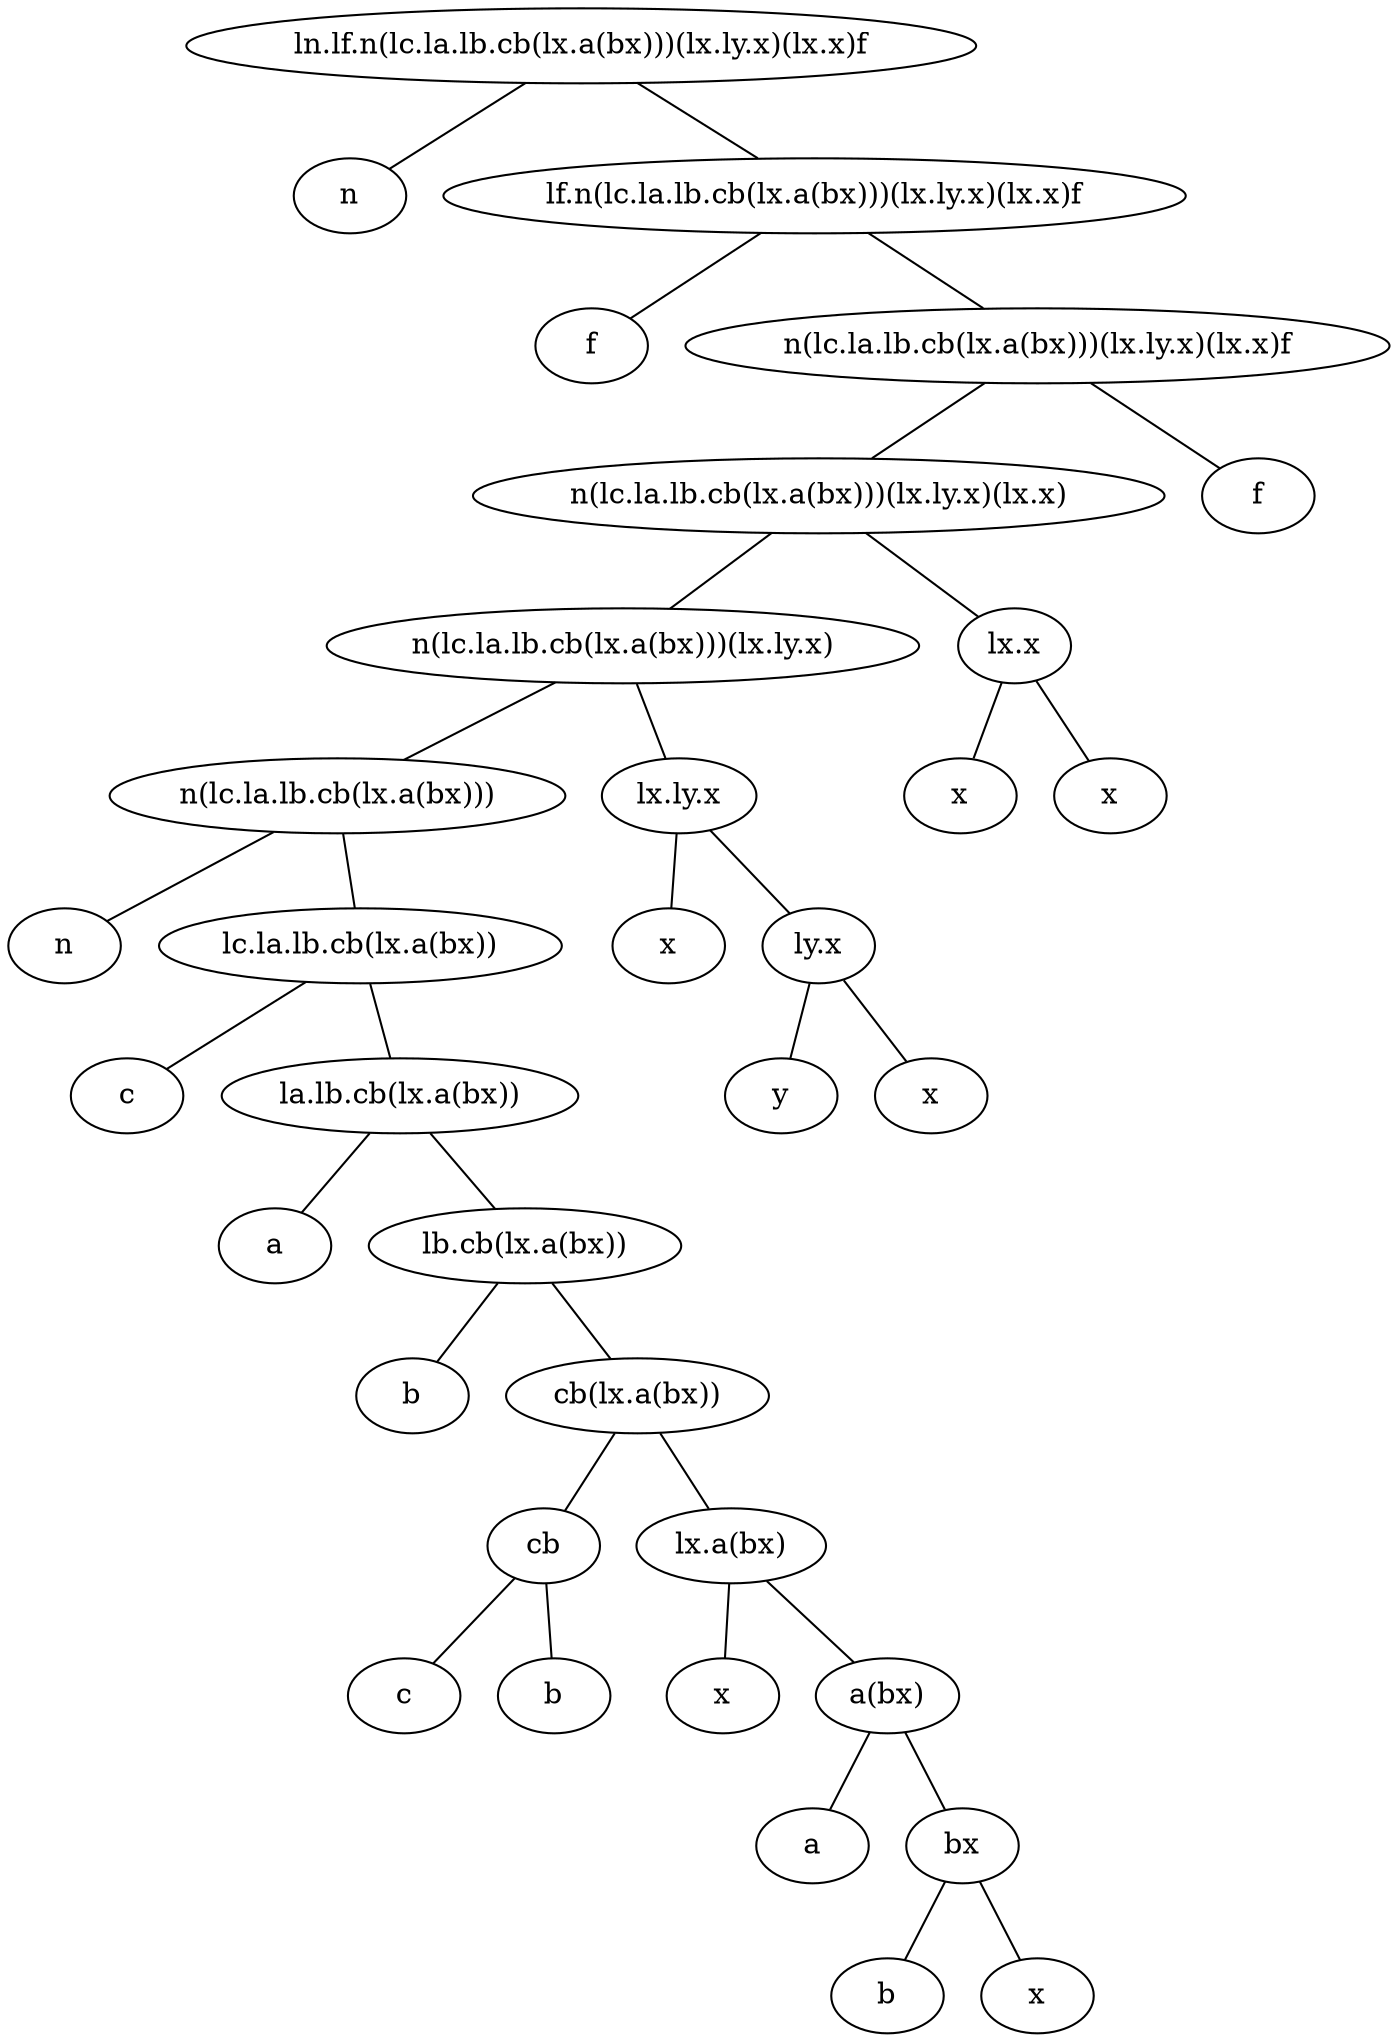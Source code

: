 strict graph {
	1 [label="ln.lf.n(lc.la.lb.cb(lx.a(bx)))(lx.ly.x)(lx.x)f"]
	2 [label="n"]
	3 [label="lf.n(lc.la.lb.cb(lx.a(bx)))(lx.ly.x)(lx.x)f"]
	4 [label="f"]
	5 [label="n(lc.la.lb.cb(lx.a(bx)))(lx.ly.x)(lx.x)f"]
	6 [label="n(lc.la.lb.cb(lx.a(bx)))(lx.ly.x)(lx.x)"]
	7 [label="f"]
	8 [label="n(lc.la.lb.cb(lx.a(bx)))(lx.ly.x)"]
	9 [label="lx.x"]
	10 [label="n(lc.la.lb.cb(lx.a(bx)))"]
	11 [label="lx.ly.x"]
	12 [label="x"]
	13 [label="x"]
	14 [label="n"]
	15 [label="lc.la.lb.cb(lx.a(bx))"]
	16 [label="x"]
	17 [label="ly.x"]
	18 [label="c"]
	19 [label="la.lb.cb(lx.a(bx))"]
	20 [label="y"]
	21 [label="x"]
	22 [label="a"]
	23 [label="lb.cb(lx.a(bx))"]
	24 [label="b"]
	25 [label="cb(lx.a(bx))"]
	26 [label="cb"]
	27 [label="lx.a(bx)"]
	28 [label="c"]
	29 [label="b"]
	30 [label="x"]
	31 [label="a(bx)"]
	32 [label="a"]
	33 [label="bx"]
	34 [label="b"]
	35 [label="x"]
	1 -- 2
	1 -- 3
	3 -- 4
	3 -- 5
	5 -- 6
	5 -- 7
	6 -- 8
	6 -- 9
	8 -- 10
	8 -- 11
	9 -- 12
	9 -- 13
	10 -- 14
	10 -- 15
	11 -- 16
	11 -- 17
	15 -- 18
	15 -- 19
	17 -- 20
	17 -- 21
	19 -- 22
	19 -- 23
	23 -- 24
	23 -- 25
	25 -- 26
	25 -- 27
	26 -- 28
	26 -- 29
	27 -- 30
	27 -- 31
	31 -- 32
	31 -- 33
	33 -- 34
	33 -- 35
}
